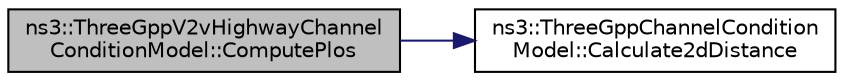 digraph "ns3::ThreeGppV2vHighwayChannelConditionModel::ComputePlos"
{
 // LATEX_PDF_SIZE
  edge [fontname="Helvetica",fontsize="10",labelfontname="Helvetica",labelfontsize="10"];
  node [fontname="Helvetica",fontsize="10",shape=record];
  rankdir="LR";
  Node1 [label="ns3::ThreeGppV2vHighwayChannel\lConditionModel::ComputePlos",height=0.2,width=0.4,color="black", fillcolor="grey75", style="filled", fontcolor="black",tooltip="Compute the LOS probability as specified in Table Table 6.2-1 of 3GPP TR 37.885 for the V2V Highway s..."];
  Node1 -> Node2 [color="midnightblue",fontsize="10",style="solid",fontname="Helvetica"];
  Node2 [label="ns3::ThreeGppChannelCondition\lModel::Calculate2dDistance",height=0.2,width=0.4,color="black", fillcolor="white", style="filled",URL="$classns3_1_1_three_gpp_channel_condition_model.html#a686cb1a30e1841d91dd7fb1f8756d8db",tooltip="Computes the 2D distance between two 3D vectors."];
}
